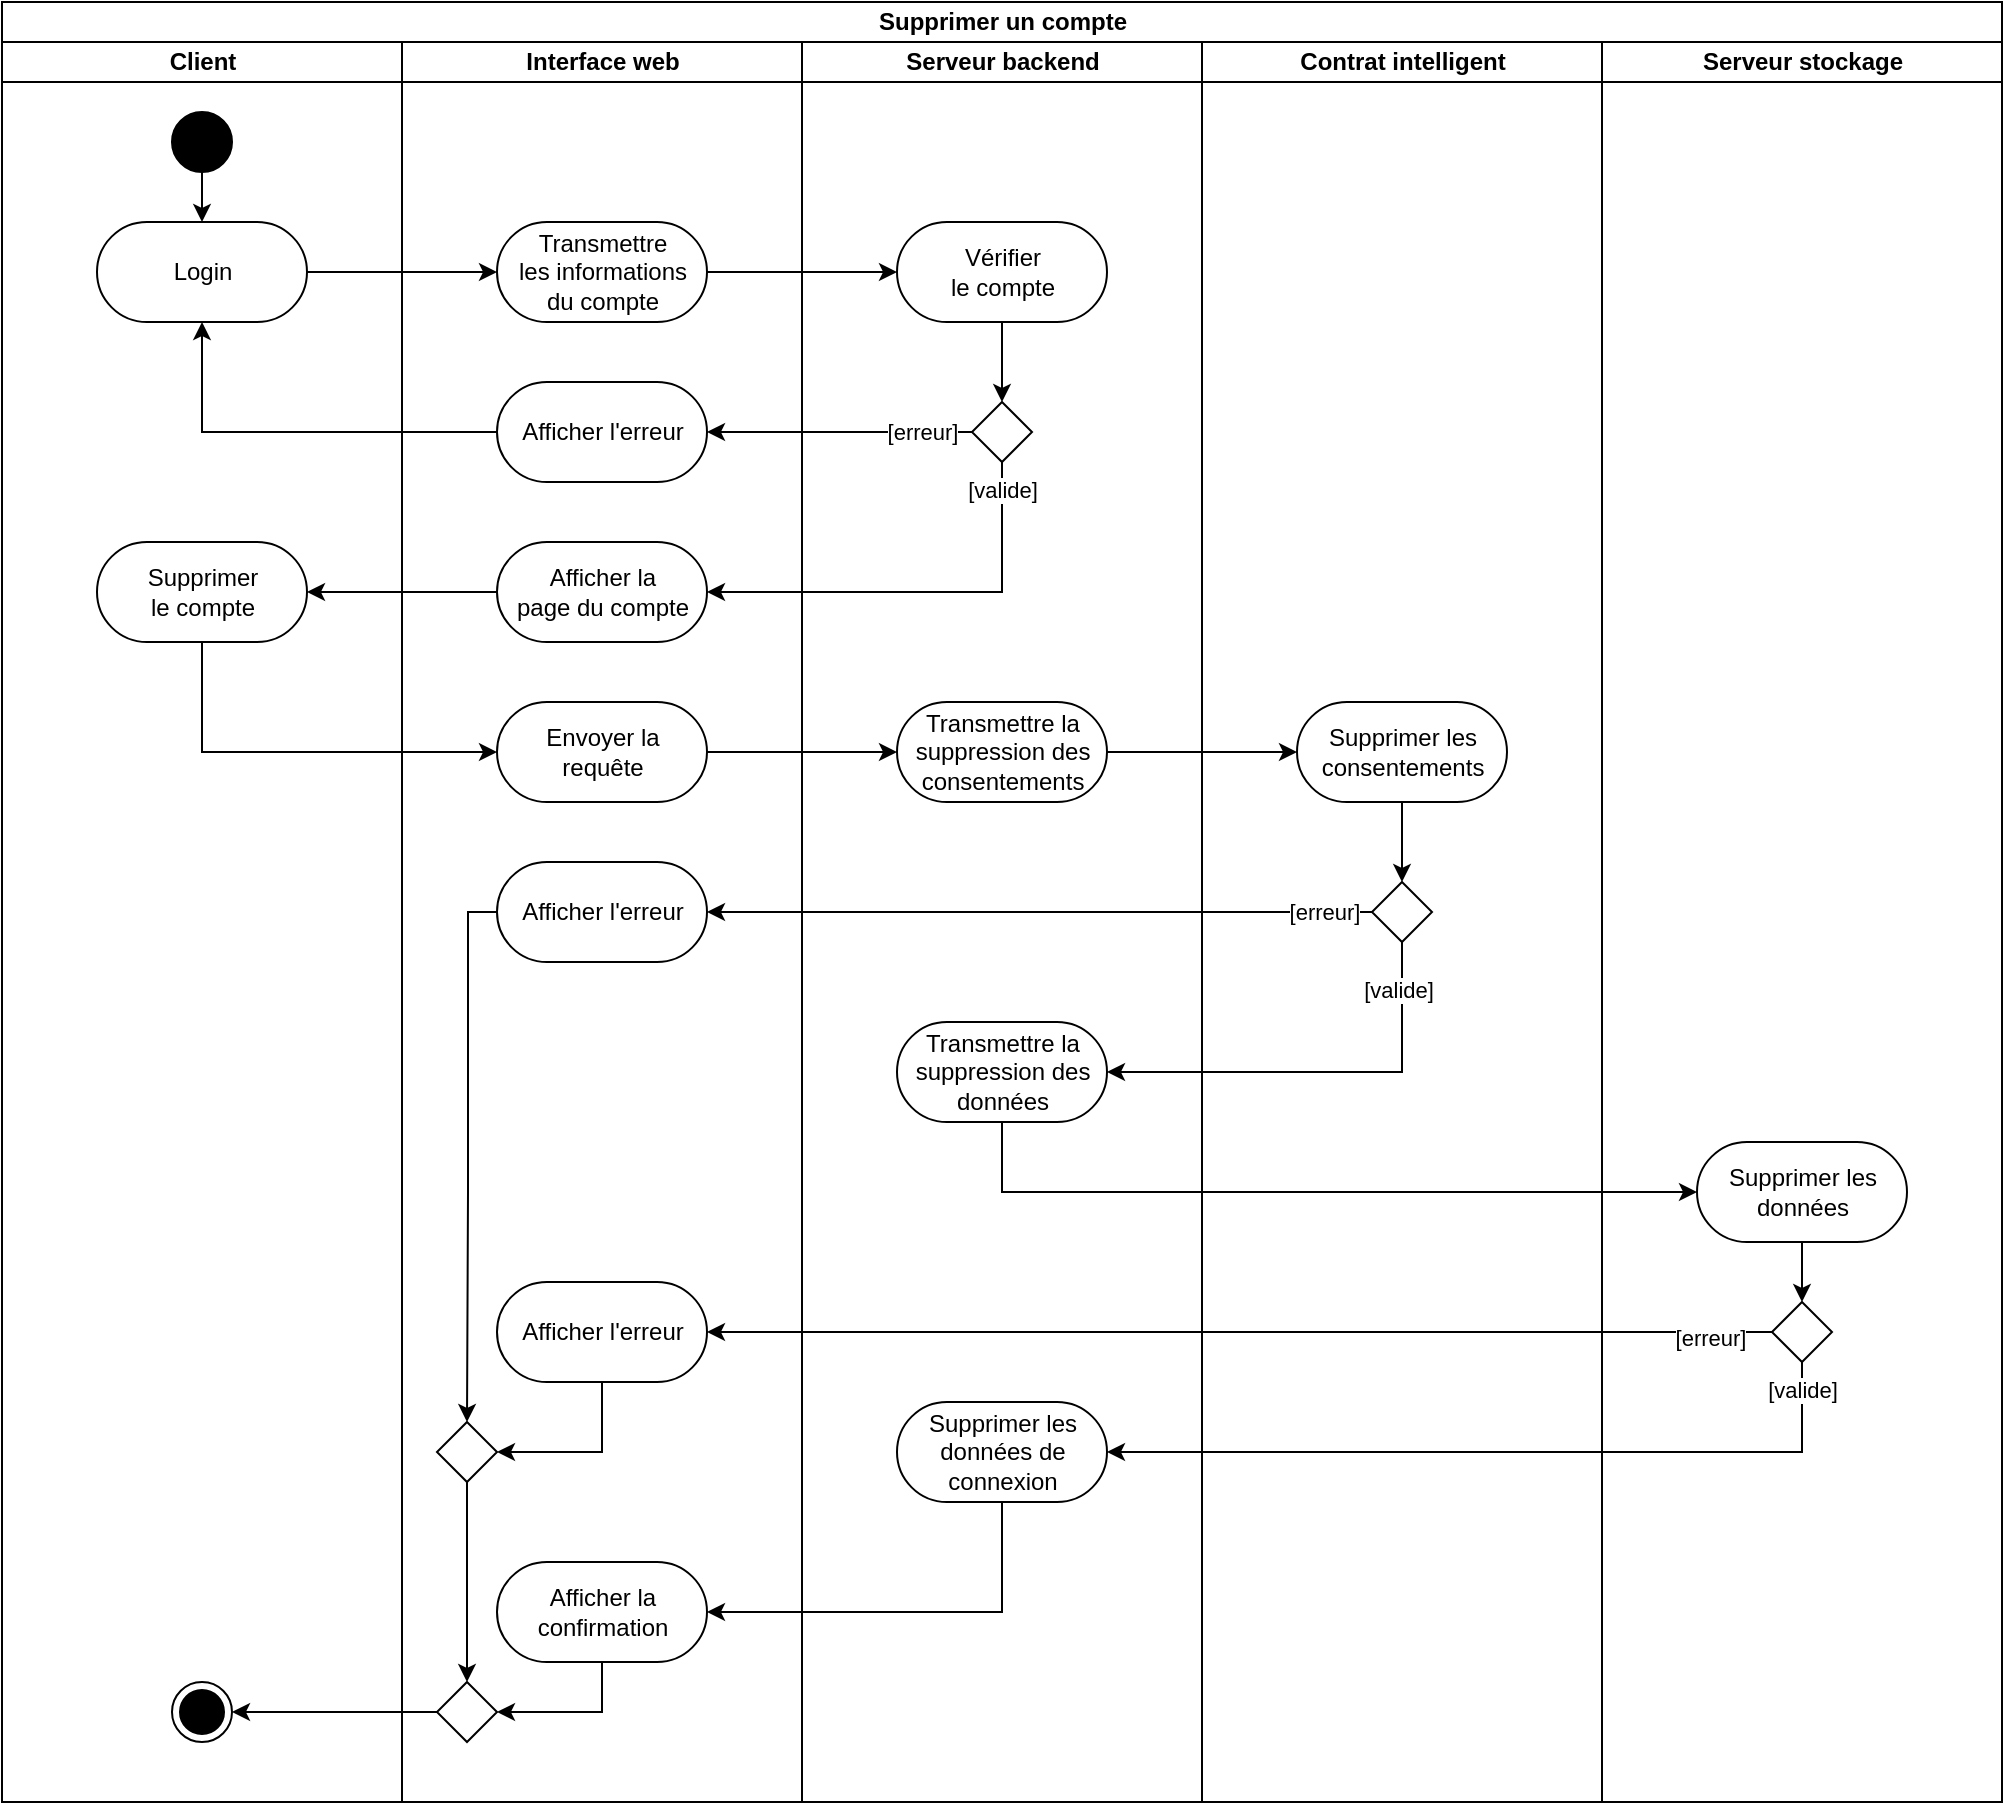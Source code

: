 <mxfile version="20.5.3" type="device"><diagram id="prtHgNgQTEPvFCAcTncT" name="Page-1"><mxGraphModel dx="470" dy="0" grid="1" gridSize="10" guides="1" tooltips="1" connect="1" arrows="1" fold="1" page="1" pageScale="1" pageWidth="827" pageHeight="1169" math="0" shadow="0"><root><mxCell id="0"/><mxCell id="1" parent="0"/><mxCell id="2dwwMPBNpz7O7Alznm1B-199" value="Supprimer un compte" style="swimlane;html=1;childLayout=stackLayout;resizeParent=1;resizeParentMax=0;horizontal=1;startSize=20;horizontalStack=1;" vertex="1" parent="1"><mxGeometry x="990" y="1230" width="1000" height="900" as="geometry"/></mxCell><mxCell id="2dwwMPBNpz7O7Alznm1B-200" value="&lt;div&gt;Client&lt;/div&gt;" style="swimlane;html=1;startSize=20;horizontal=1;" vertex="1" parent="2dwwMPBNpz7O7Alznm1B-199"><mxGeometry y="20" width="200" height="880" as="geometry"/></mxCell><mxCell id="2dwwMPBNpz7O7Alznm1B-201" style="edgeStyle=orthogonalEdgeStyle;rounded=0;orthogonalLoop=1;jettySize=auto;html=1;" edge="1" parent="2dwwMPBNpz7O7Alznm1B-200" source="2dwwMPBNpz7O7Alznm1B-202" target="2dwwMPBNpz7O7Alznm1B-203"><mxGeometry relative="1" as="geometry"/></mxCell><mxCell id="2dwwMPBNpz7O7Alznm1B-202" value="" style="ellipse;fillColor=strokeColor;" vertex="1" parent="2dwwMPBNpz7O7Alznm1B-200"><mxGeometry x="85" y="35" width="30" height="30" as="geometry"/></mxCell><mxCell id="2dwwMPBNpz7O7Alznm1B-203" value="Login" style="html=1;dashed=0;whitespace=wrap;shape=mxgraph.dfd.start" vertex="1" parent="2dwwMPBNpz7O7Alznm1B-200"><mxGeometry x="47.5" y="90" width="105" height="50" as="geometry"/></mxCell><mxCell id="2dwwMPBNpz7O7Alznm1B-204" value="" style="ellipse;html=1;shape=endState;fillColor=strokeColor;" vertex="1" parent="2dwwMPBNpz7O7Alznm1B-200"><mxGeometry x="85" y="820" width="30" height="30" as="geometry"/></mxCell><mxCell id="2dwwMPBNpz7O7Alznm1B-262" value="Supprimer&lt;br&gt;le compte" style="html=1;dashed=0;whitespace=wrap;shape=mxgraph.dfd.start" vertex="1" parent="2dwwMPBNpz7O7Alznm1B-200"><mxGeometry x="47.5" y="250" width="105" height="50" as="geometry"/></mxCell><mxCell id="2dwwMPBNpz7O7Alznm1B-205" value="&lt;div&gt;Interface web&lt;/div&gt;" style="swimlane;html=1;startSize=20;horizontal=1;" vertex="1" parent="2dwwMPBNpz7O7Alznm1B-199"><mxGeometry x="200" y="20" width="200" height="880" as="geometry"/></mxCell><mxCell id="2dwwMPBNpz7O7Alznm1B-206" value="Transmettre&lt;br&gt;les informations &lt;br&gt;&lt;div&gt;du compte&lt;/div&gt;" style="html=1;dashed=0;whitespace=wrap;shape=mxgraph.dfd.start" vertex="1" parent="2dwwMPBNpz7O7Alznm1B-205"><mxGeometry x="47.5" y="90" width="105" height="50" as="geometry"/></mxCell><mxCell id="2dwwMPBNpz7O7Alznm1B-208" value="Afficher l'erreur" style="html=1;dashed=0;whitespace=wrap;shape=mxgraph.dfd.start" vertex="1" parent="2dwwMPBNpz7O7Alznm1B-205"><mxGeometry x="47.5" y="170" width="105" height="50" as="geometry"/></mxCell><mxCell id="2dwwMPBNpz7O7Alznm1B-258" value="Afficher la&lt;br&gt;page du compte" style="html=1;dashed=0;whitespace=wrap;shape=mxgraph.dfd.start" vertex="1" parent="2dwwMPBNpz7O7Alznm1B-205"><mxGeometry x="47.5" y="250" width="105" height="50" as="geometry"/></mxCell><mxCell id="2dwwMPBNpz7O7Alznm1B-264" value="Envoyer la&lt;br&gt;requête" style="html=1;dashed=0;whitespace=wrap;shape=mxgraph.dfd.start" vertex="1" parent="2dwwMPBNpz7O7Alznm1B-205"><mxGeometry x="47.5" y="330" width="105" height="50" as="geometry"/></mxCell><mxCell id="2dwwMPBNpz7O7Alznm1B-281" style="edgeStyle=orthogonalEdgeStyle;rounded=0;orthogonalLoop=1;jettySize=auto;html=1;entryX=0.5;entryY=0;entryDx=0;entryDy=0;" edge="1" parent="2dwwMPBNpz7O7Alznm1B-205" source="2dwwMPBNpz7O7Alznm1B-273" target="2dwwMPBNpz7O7Alznm1B-278"><mxGeometry relative="1" as="geometry"><Array as="points"><mxPoint x="33" y="435"/><mxPoint x="33" y="575"/></Array></mxGeometry></mxCell><mxCell id="2dwwMPBNpz7O7Alznm1B-273" value="Afficher l'erreur" style="html=1;dashed=0;whitespace=wrap;shape=mxgraph.dfd.start" vertex="1" parent="2dwwMPBNpz7O7Alznm1B-205"><mxGeometry x="47.5" y="410" width="105" height="50" as="geometry"/></mxCell><mxCell id="2dwwMPBNpz7O7Alznm1B-514" style="edgeStyle=orthogonalEdgeStyle;rounded=0;orthogonalLoop=1;jettySize=auto;html=1;entryX=0.5;entryY=0;entryDx=0;entryDy=0;" edge="1" parent="2dwwMPBNpz7O7Alznm1B-205" source="2dwwMPBNpz7O7Alznm1B-278" target="2dwwMPBNpz7O7Alznm1B-513"><mxGeometry relative="1" as="geometry"/></mxCell><mxCell id="2dwwMPBNpz7O7Alznm1B-278" value="" style="rhombus;" vertex="1" parent="2dwwMPBNpz7O7Alznm1B-205"><mxGeometry x="17.5" y="690" width="30" height="30" as="geometry"/></mxCell><mxCell id="2dwwMPBNpz7O7Alznm1B-512" style="edgeStyle=orthogonalEdgeStyle;rounded=0;orthogonalLoop=1;jettySize=auto;html=1;entryX=1;entryY=0.5;entryDx=0;entryDy=0;" edge="1" parent="2dwwMPBNpz7O7Alznm1B-205" source="2dwwMPBNpz7O7Alznm1B-508" target="2dwwMPBNpz7O7Alznm1B-278"><mxGeometry relative="1" as="geometry"><Array as="points"><mxPoint x="100" y="705"/></Array></mxGeometry></mxCell><mxCell id="2dwwMPBNpz7O7Alznm1B-508" value="Afficher l'erreur" style="html=1;dashed=0;whitespace=wrap;shape=mxgraph.dfd.start" vertex="1" parent="2dwwMPBNpz7O7Alznm1B-205"><mxGeometry x="47.5" y="620" width="105" height="50" as="geometry"/></mxCell><mxCell id="2dwwMPBNpz7O7Alznm1B-513" value="" style="rhombus;" vertex="1" parent="2dwwMPBNpz7O7Alznm1B-205"><mxGeometry x="17.5" y="820" width="30" height="30" as="geometry"/></mxCell><mxCell id="2dwwMPBNpz7O7Alznm1B-518" style="edgeStyle=orthogonalEdgeStyle;rounded=0;orthogonalLoop=1;jettySize=auto;html=1;entryX=1;entryY=0.5;entryDx=0;entryDy=0;" edge="1" parent="2dwwMPBNpz7O7Alznm1B-205" source="2dwwMPBNpz7O7Alznm1B-516" target="2dwwMPBNpz7O7Alznm1B-513"><mxGeometry relative="1" as="geometry"><Array as="points"><mxPoint x="100" y="835"/></Array></mxGeometry></mxCell><mxCell id="2dwwMPBNpz7O7Alznm1B-516" value="Afficher la &lt;br&gt;confirmation" style="html=1;dashed=0;whitespace=wrap;shape=mxgraph.dfd.start" vertex="1" parent="2dwwMPBNpz7O7Alznm1B-205"><mxGeometry x="47.5" y="760" width="105" height="50" as="geometry"/></mxCell><mxCell id="2dwwMPBNpz7O7Alznm1B-220" value="&lt;div&gt;Serveur backend&lt;br&gt;&lt;/div&gt;" style="swimlane;html=1;startSize=20;horizontal=1;" vertex="1" parent="2dwwMPBNpz7O7Alznm1B-199"><mxGeometry x="400" y="20" width="200" height="880" as="geometry"/></mxCell><mxCell id="2dwwMPBNpz7O7Alznm1B-221" style="edgeStyle=orthogonalEdgeStyle;rounded=0;orthogonalLoop=1;jettySize=auto;html=1;entryX=0.5;entryY=0;entryDx=0;entryDy=0;" edge="1" parent="2dwwMPBNpz7O7Alznm1B-220" source="2dwwMPBNpz7O7Alznm1B-222" target="2dwwMPBNpz7O7Alznm1B-225"><mxGeometry relative="1" as="geometry"/></mxCell><mxCell id="2dwwMPBNpz7O7Alznm1B-222" value="Vérifier&lt;br&gt;le compte" style="html=1;dashed=0;whitespace=wrap;shape=mxgraph.dfd.start" vertex="1" parent="2dwwMPBNpz7O7Alznm1B-220"><mxGeometry x="47.5" y="90" width="105" height="50" as="geometry"/></mxCell><mxCell id="2dwwMPBNpz7O7Alznm1B-225" value="" style="rhombus;" vertex="1" parent="2dwwMPBNpz7O7Alznm1B-220"><mxGeometry x="85" y="180" width="30" height="30" as="geometry"/></mxCell><mxCell id="2dwwMPBNpz7O7Alznm1B-266" value="Transmettre la&lt;br&gt;suppression des&lt;br&gt;consentements" style="html=1;dashed=0;whitespace=wrap;shape=mxgraph.dfd.start" vertex="1" parent="2dwwMPBNpz7O7Alznm1B-220"><mxGeometry x="47.5" y="330" width="105" height="50" as="geometry"/></mxCell><mxCell id="2dwwMPBNpz7O7Alznm1B-501" value="Transmettre la&lt;br&gt;suppression des&lt;br&gt;données" style="html=1;dashed=0;whitespace=wrap;shape=mxgraph.dfd.start" vertex="1" parent="2dwwMPBNpz7O7Alznm1B-220"><mxGeometry x="47.5" y="490" width="105" height="50" as="geometry"/></mxCell><mxCell id="2dwwMPBNpz7O7Alznm1B-510" value="Supprimer les &lt;br&gt;données de&lt;br&gt;connexion" style="html=1;dashed=0;whitespace=wrap;shape=mxgraph.dfd.start" vertex="1" parent="2dwwMPBNpz7O7Alznm1B-220"><mxGeometry x="47.5" y="680" width="105" height="50" as="geometry"/></mxCell><mxCell id="2dwwMPBNpz7O7Alznm1B-230" style="edgeStyle=orthogonalEdgeStyle;rounded=0;orthogonalLoop=1;jettySize=auto;html=1;" edge="1" parent="2dwwMPBNpz7O7Alznm1B-199" source="2dwwMPBNpz7O7Alznm1B-203" target="2dwwMPBNpz7O7Alznm1B-206"><mxGeometry relative="1" as="geometry"/></mxCell><mxCell id="2dwwMPBNpz7O7Alznm1B-231" style="edgeStyle=orthogonalEdgeStyle;rounded=0;orthogonalLoop=1;jettySize=auto;html=1;entryX=0;entryY=0.5;entryDx=0;entryDy=0;entryPerimeter=0;" edge="1" parent="2dwwMPBNpz7O7Alznm1B-199" source="2dwwMPBNpz7O7Alznm1B-206" target="2dwwMPBNpz7O7Alznm1B-222"><mxGeometry relative="1" as="geometry"/></mxCell><mxCell id="2dwwMPBNpz7O7Alznm1B-232" value="&lt;div&gt;Contrat intelligent&lt;/div&gt;" style="swimlane;html=1;startSize=20;horizontal=1;" vertex="1" parent="2dwwMPBNpz7O7Alznm1B-199"><mxGeometry x="600" y="20" width="200" height="880" as="geometry"/></mxCell><mxCell id="2dwwMPBNpz7O7Alznm1B-271" style="edgeStyle=orthogonalEdgeStyle;rounded=0;orthogonalLoop=1;jettySize=auto;html=1;entryX=0.5;entryY=0;entryDx=0;entryDy=0;" edge="1" parent="2dwwMPBNpz7O7Alznm1B-232" source="2dwwMPBNpz7O7Alznm1B-268" target="2dwwMPBNpz7O7Alznm1B-270"><mxGeometry relative="1" as="geometry"/></mxCell><mxCell id="2dwwMPBNpz7O7Alznm1B-268" value="Supprimer les&lt;br&gt;consentements" style="html=1;dashed=0;whitespace=wrap;shape=mxgraph.dfd.start" vertex="1" parent="2dwwMPBNpz7O7Alznm1B-232"><mxGeometry x="47.5" y="330" width="105" height="50" as="geometry"/></mxCell><mxCell id="2dwwMPBNpz7O7Alznm1B-270" value="" style="rhombus;" vertex="1" parent="2dwwMPBNpz7O7Alznm1B-232"><mxGeometry x="85" y="420" width="30" height="30" as="geometry"/></mxCell><mxCell id="2dwwMPBNpz7O7Alznm1B-236" style="edgeStyle=orthogonalEdgeStyle;rounded=0;orthogonalLoop=1;jettySize=auto;html=1;entryX=1;entryY=0.5;entryDx=0;entryDy=0;entryPerimeter=0;" edge="1" parent="2dwwMPBNpz7O7Alznm1B-199" source="2dwwMPBNpz7O7Alznm1B-225" target="2dwwMPBNpz7O7Alznm1B-208"><mxGeometry relative="1" as="geometry"/></mxCell><mxCell id="2dwwMPBNpz7O7Alznm1B-237" value="[erreur]" style="edgeLabel;html=1;align=center;verticalAlign=middle;resizable=0;points=[];" vertex="1" connectable="0" parent="2dwwMPBNpz7O7Alznm1B-236"><mxGeometry x="-0.625" relative="1" as="geometry"><mxPoint as="offset"/></mxGeometry></mxCell><mxCell id="2dwwMPBNpz7O7Alznm1B-259" style="edgeStyle=orthogonalEdgeStyle;rounded=0;orthogonalLoop=1;jettySize=auto;html=1;entryX=1;entryY=0.5;entryDx=0;entryDy=0;entryPerimeter=0;" edge="1" parent="2dwwMPBNpz7O7Alznm1B-199" source="2dwwMPBNpz7O7Alznm1B-225" target="2dwwMPBNpz7O7Alznm1B-258"><mxGeometry relative="1" as="geometry"><Array as="points"><mxPoint x="500" y="295"/></Array></mxGeometry></mxCell><mxCell id="2dwwMPBNpz7O7Alznm1B-523" value="[valide]" style="edgeLabel;html=1;align=center;verticalAlign=middle;resizable=0;points=[];" vertex="1" connectable="0" parent="2dwwMPBNpz7O7Alznm1B-259"><mxGeometry x="-0.869" relative="1" as="geometry"><mxPoint as="offset"/></mxGeometry></mxCell><mxCell id="2dwwMPBNpz7O7Alznm1B-261" style="edgeStyle=orthogonalEdgeStyle;rounded=0;orthogonalLoop=1;jettySize=auto;html=1;entryX=0.5;entryY=0.5;entryDx=0;entryDy=25;entryPerimeter=0;" edge="1" parent="2dwwMPBNpz7O7Alznm1B-199" source="2dwwMPBNpz7O7Alznm1B-208" target="2dwwMPBNpz7O7Alznm1B-203"><mxGeometry relative="1" as="geometry"/></mxCell><mxCell id="2dwwMPBNpz7O7Alznm1B-263" style="edgeStyle=orthogonalEdgeStyle;rounded=0;orthogonalLoop=1;jettySize=auto;html=1;entryX=1;entryY=0.5;entryDx=0;entryDy=0;entryPerimeter=0;" edge="1" parent="2dwwMPBNpz7O7Alznm1B-199" source="2dwwMPBNpz7O7Alznm1B-258" target="2dwwMPBNpz7O7Alznm1B-262"><mxGeometry relative="1" as="geometry"/></mxCell><mxCell id="2dwwMPBNpz7O7Alznm1B-265" style="edgeStyle=orthogonalEdgeStyle;rounded=0;orthogonalLoop=1;jettySize=auto;html=1;entryX=0;entryY=0.5;entryDx=0;entryDy=0;entryPerimeter=0;" edge="1" parent="2dwwMPBNpz7O7Alznm1B-199" source="2dwwMPBNpz7O7Alznm1B-262" target="2dwwMPBNpz7O7Alznm1B-264"><mxGeometry relative="1" as="geometry"><Array as="points"><mxPoint x="100" y="375"/></Array></mxGeometry></mxCell><mxCell id="2dwwMPBNpz7O7Alznm1B-267" style="edgeStyle=orthogonalEdgeStyle;rounded=0;orthogonalLoop=1;jettySize=auto;html=1;entryX=0;entryY=0.5;entryDx=0;entryDy=0;entryPerimeter=0;" edge="1" parent="2dwwMPBNpz7O7Alznm1B-199" source="2dwwMPBNpz7O7Alznm1B-264" target="2dwwMPBNpz7O7Alznm1B-266"><mxGeometry relative="1" as="geometry"/></mxCell><mxCell id="2dwwMPBNpz7O7Alznm1B-269" style="edgeStyle=orthogonalEdgeStyle;rounded=0;orthogonalLoop=1;jettySize=auto;html=1;entryX=0;entryY=0.5;entryDx=0;entryDy=0;entryPerimeter=0;" edge="1" parent="2dwwMPBNpz7O7Alznm1B-199" source="2dwwMPBNpz7O7Alznm1B-266" target="2dwwMPBNpz7O7Alznm1B-268"><mxGeometry relative="1" as="geometry"/></mxCell><mxCell id="2dwwMPBNpz7O7Alznm1B-277" style="edgeStyle=orthogonalEdgeStyle;rounded=0;orthogonalLoop=1;jettySize=auto;html=1;entryX=1;entryY=0.5;entryDx=0;entryDy=0;entryPerimeter=0;" edge="1" parent="2dwwMPBNpz7O7Alznm1B-199" source="2dwwMPBNpz7O7Alznm1B-270" target="2dwwMPBNpz7O7Alznm1B-273"><mxGeometry relative="1" as="geometry"/></mxCell><mxCell id="2dwwMPBNpz7O7Alznm1B-285" value="[erreur]" style="edgeLabel;html=1;align=center;verticalAlign=middle;resizable=0;points=[];" vertex="1" connectable="0" parent="2dwwMPBNpz7O7Alznm1B-277"><mxGeometry x="-0.853" relative="1" as="geometry"><mxPoint as="offset"/></mxGeometry></mxCell><mxCell id="2dwwMPBNpz7O7Alznm1B-497" value="Serveur stockage" style="swimlane;html=1;startSize=20;horizontal=1;" vertex="1" parent="2dwwMPBNpz7O7Alznm1B-199"><mxGeometry x="800" y="20" width="200" height="880" as="geometry"/></mxCell><mxCell id="2dwwMPBNpz7O7Alznm1B-507" style="edgeStyle=orthogonalEdgeStyle;rounded=0;orthogonalLoop=1;jettySize=auto;html=1;entryX=0.5;entryY=0;entryDx=0;entryDy=0;" edge="1" parent="2dwwMPBNpz7O7Alznm1B-497" source="2dwwMPBNpz7O7Alznm1B-504" target="2dwwMPBNpz7O7Alznm1B-506"><mxGeometry relative="1" as="geometry"/></mxCell><mxCell id="2dwwMPBNpz7O7Alznm1B-504" value="Supprimer les&lt;br&gt;données" style="html=1;dashed=0;whitespace=wrap;shape=mxgraph.dfd.start" vertex="1" parent="2dwwMPBNpz7O7Alznm1B-497"><mxGeometry x="47.5" y="550" width="105" height="50" as="geometry"/></mxCell><mxCell id="2dwwMPBNpz7O7Alznm1B-506" value="" style="rhombus;" vertex="1" parent="2dwwMPBNpz7O7Alznm1B-497"><mxGeometry x="85" y="630" width="30" height="30" as="geometry"/></mxCell><mxCell id="2dwwMPBNpz7O7Alznm1B-502" style="edgeStyle=orthogonalEdgeStyle;rounded=0;orthogonalLoop=1;jettySize=auto;html=1;entryX=1;entryY=0.5;entryDx=0;entryDy=0;entryPerimeter=0;" edge="1" parent="2dwwMPBNpz7O7Alznm1B-199" source="2dwwMPBNpz7O7Alznm1B-270" target="2dwwMPBNpz7O7Alznm1B-501"><mxGeometry relative="1" as="geometry"><Array as="points"><mxPoint x="700" y="535"/></Array></mxGeometry></mxCell><mxCell id="2dwwMPBNpz7O7Alznm1B-520" value="[valide]" style="edgeLabel;html=1;align=center;verticalAlign=middle;resizable=0;points=[];" vertex="1" connectable="0" parent="2dwwMPBNpz7O7Alznm1B-502"><mxGeometry x="-0.776" y="-2" relative="1" as="geometry"><mxPoint as="offset"/></mxGeometry></mxCell><mxCell id="2dwwMPBNpz7O7Alznm1B-505" style="edgeStyle=orthogonalEdgeStyle;rounded=0;orthogonalLoop=1;jettySize=auto;html=1;entryX=0;entryY=0.5;entryDx=0;entryDy=0;entryPerimeter=0;" edge="1" parent="2dwwMPBNpz7O7Alznm1B-199" source="2dwwMPBNpz7O7Alznm1B-501" target="2dwwMPBNpz7O7Alznm1B-504"><mxGeometry relative="1" as="geometry"><Array as="points"><mxPoint x="500" y="595"/></Array></mxGeometry></mxCell><mxCell id="2dwwMPBNpz7O7Alznm1B-509" style="edgeStyle=orthogonalEdgeStyle;rounded=0;orthogonalLoop=1;jettySize=auto;html=1;entryX=1;entryY=0.5;entryDx=0;entryDy=0;entryPerimeter=0;" edge="1" parent="2dwwMPBNpz7O7Alznm1B-199" source="2dwwMPBNpz7O7Alznm1B-506" target="2dwwMPBNpz7O7Alznm1B-508"><mxGeometry relative="1" as="geometry"/></mxCell><mxCell id="2dwwMPBNpz7O7Alznm1B-521" value="[erreur]" style="edgeLabel;html=1;align=center;verticalAlign=middle;resizable=0;points=[];" vertex="1" connectable="0" parent="2dwwMPBNpz7O7Alznm1B-509"><mxGeometry x="-0.882" y="3" relative="1" as="geometry"><mxPoint as="offset"/></mxGeometry></mxCell><mxCell id="2dwwMPBNpz7O7Alznm1B-511" style="edgeStyle=orthogonalEdgeStyle;rounded=0;orthogonalLoop=1;jettySize=auto;html=1;entryX=1;entryY=0.5;entryDx=0;entryDy=0;entryPerimeter=0;" edge="1" parent="2dwwMPBNpz7O7Alznm1B-199" source="2dwwMPBNpz7O7Alznm1B-506" target="2dwwMPBNpz7O7Alznm1B-510"><mxGeometry relative="1" as="geometry"><Array as="points"><mxPoint x="900" y="725"/></Array></mxGeometry></mxCell><mxCell id="2dwwMPBNpz7O7Alznm1B-522" value="[valide]" style="edgeLabel;html=1;align=center;verticalAlign=middle;resizable=0;points=[];" vertex="1" connectable="0" parent="2dwwMPBNpz7O7Alznm1B-511"><mxGeometry x="-0.93" relative="1" as="geometry"><mxPoint as="offset"/></mxGeometry></mxCell><mxCell id="2dwwMPBNpz7O7Alznm1B-517" style="edgeStyle=orthogonalEdgeStyle;rounded=0;orthogonalLoop=1;jettySize=auto;html=1;entryX=1;entryY=0.5;entryDx=0;entryDy=0;entryPerimeter=0;" edge="1" parent="2dwwMPBNpz7O7Alznm1B-199" source="2dwwMPBNpz7O7Alznm1B-510" target="2dwwMPBNpz7O7Alznm1B-516"><mxGeometry relative="1" as="geometry"><Array as="points"><mxPoint x="500" y="805"/></Array></mxGeometry></mxCell><mxCell id="2dwwMPBNpz7O7Alznm1B-519" style="edgeStyle=orthogonalEdgeStyle;rounded=0;orthogonalLoop=1;jettySize=auto;html=1;entryX=1;entryY=0.5;entryDx=0;entryDy=0;" edge="1" parent="2dwwMPBNpz7O7Alznm1B-199" source="2dwwMPBNpz7O7Alznm1B-513" target="2dwwMPBNpz7O7Alznm1B-204"><mxGeometry relative="1" as="geometry"/></mxCell></root></mxGraphModel></diagram></mxfile>